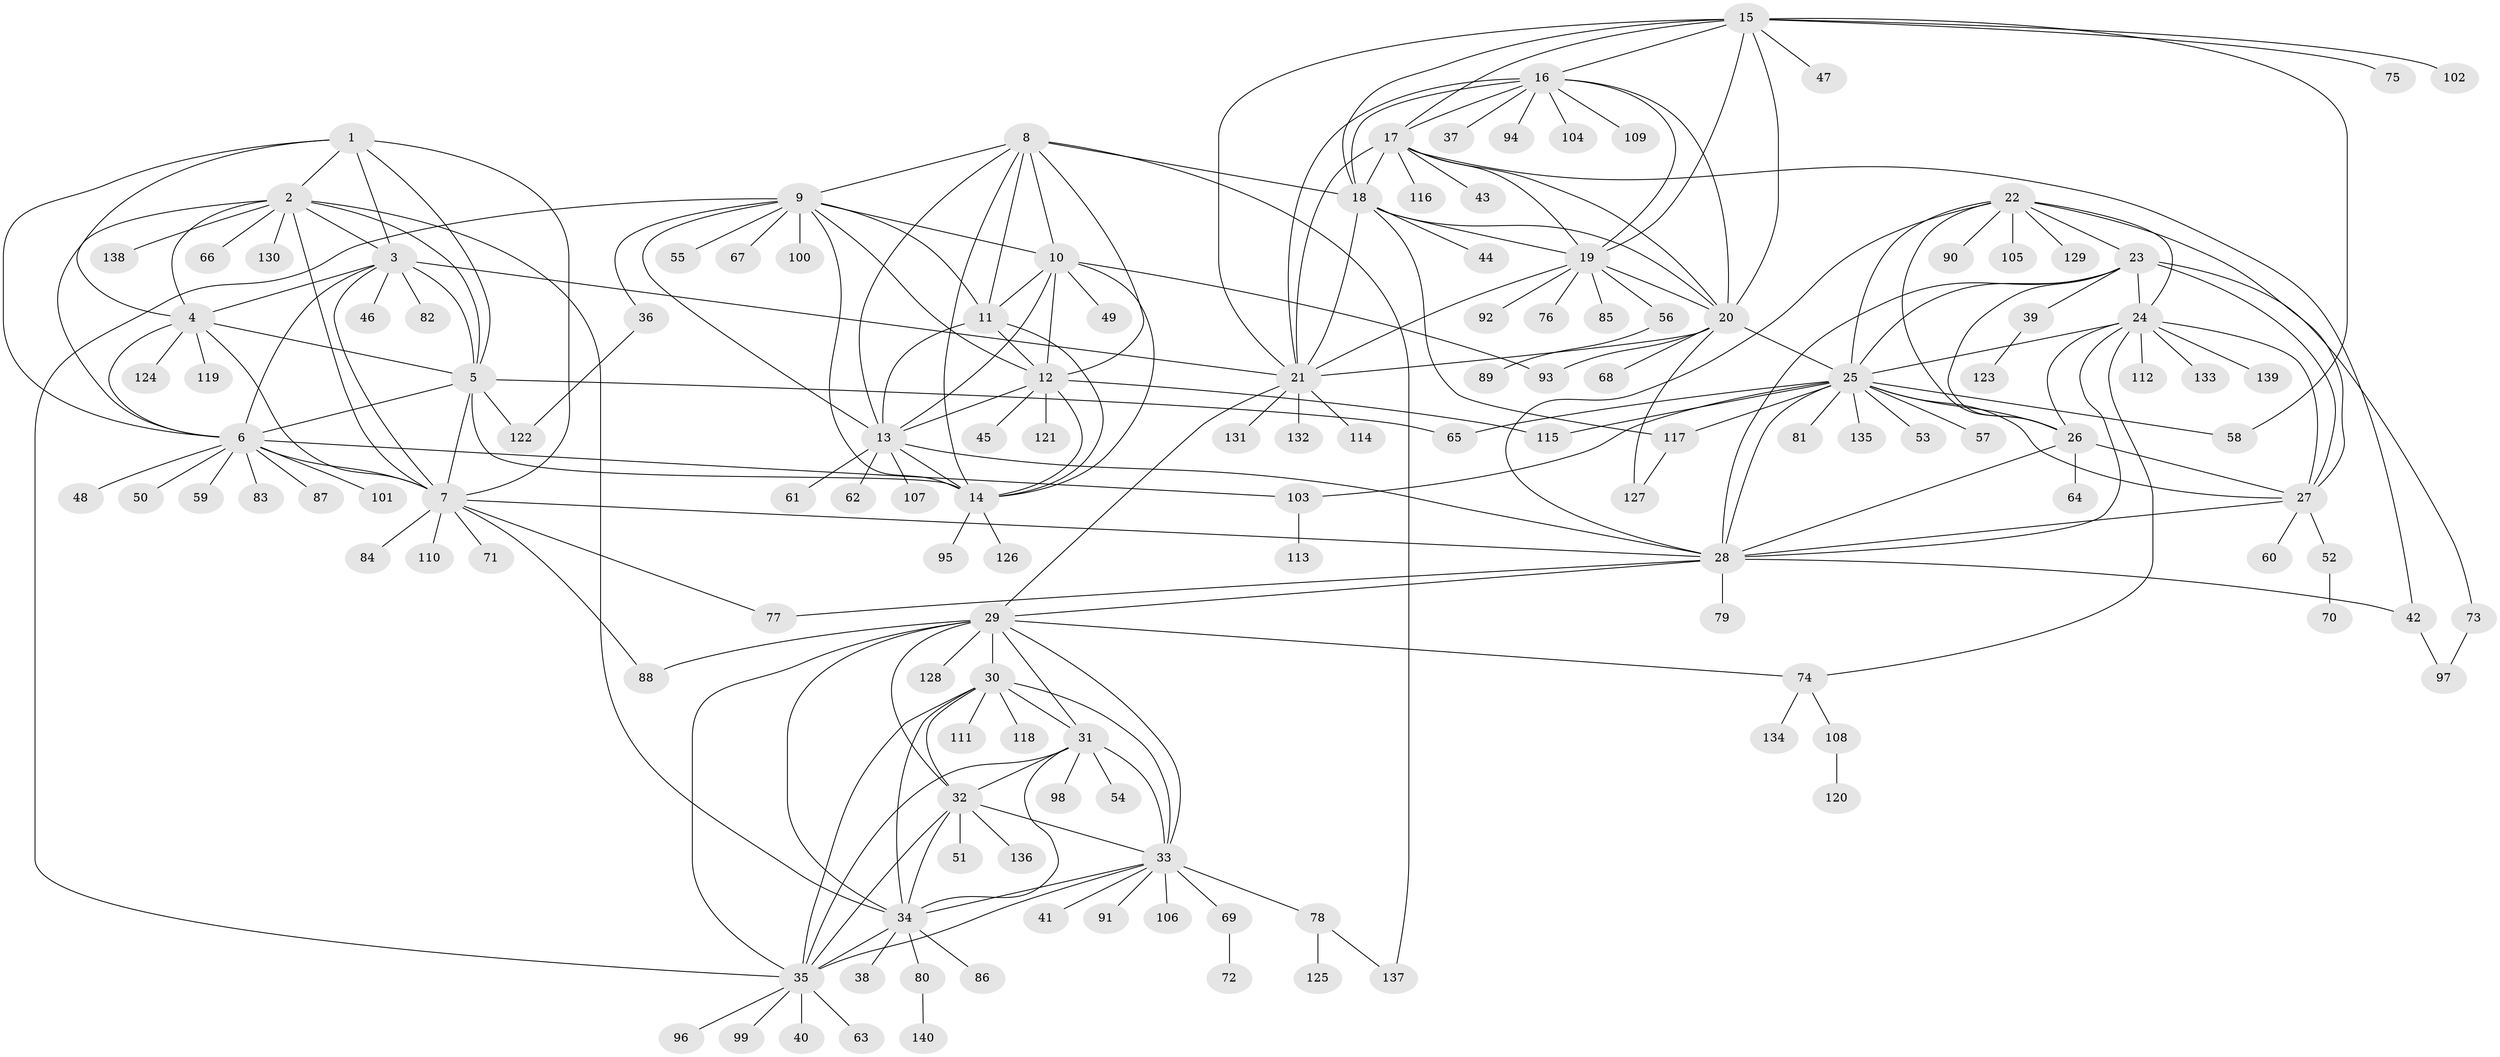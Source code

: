 // Generated by graph-tools (version 1.1) at 2025/37/03/09/25 02:37:23]
// undirected, 140 vertices, 234 edges
graph export_dot {
graph [start="1"]
  node [color=gray90,style=filled];
  1;
  2;
  3;
  4;
  5;
  6;
  7;
  8;
  9;
  10;
  11;
  12;
  13;
  14;
  15;
  16;
  17;
  18;
  19;
  20;
  21;
  22;
  23;
  24;
  25;
  26;
  27;
  28;
  29;
  30;
  31;
  32;
  33;
  34;
  35;
  36;
  37;
  38;
  39;
  40;
  41;
  42;
  43;
  44;
  45;
  46;
  47;
  48;
  49;
  50;
  51;
  52;
  53;
  54;
  55;
  56;
  57;
  58;
  59;
  60;
  61;
  62;
  63;
  64;
  65;
  66;
  67;
  68;
  69;
  70;
  71;
  72;
  73;
  74;
  75;
  76;
  77;
  78;
  79;
  80;
  81;
  82;
  83;
  84;
  85;
  86;
  87;
  88;
  89;
  90;
  91;
  92;
  93;
  94;
  95;
  96;
  97;
  98;
  99;
  100;
  101;
  102;
  103;
  104;
  105;
  106;
  107;
  108;
  109;
  110;
  111;
  112;
  113;
  114;
  115;
  116;
  117;
  118;
  119;
  120;
  121;
  122;
  123;
  124;
  125;
  126;
  127;
  128;
  129;
  130;
  131;
  132;
  133;
  134;
  135;
  136;
  137;
  138;
  139;
  140;
  1 -- 2;
  1 -- 3;
  1 -- 4;
  1 -- 5;
  1 -- 6;
  1 -- 7;
  2 -- 3;
  2 -- 4;
  2 -- 5;
  2 -- 6;
  2 -- 7;
  2 -- 34;
  2 -- 66;
  2 -- 130;
  2 -- 138;
  3 -- 4;
  3 -- 5;
  3 -- 6;
  3 -- 7;
  3 -- 21;
  3 -- 46;
  3 -- 82;
  4 -- 5;
  4 -- 6;
  4 -- 7;
  4 -- 119;
  4 -- 124;
  5 -- 6;
  5 -- 7;
  5 -- 14;
  5 -- 65;
  5 -- 122;
  6 -- 7;
  6 -- 48;
  6 -- 50;
  6 -- 59;
  6 -- 83;
  6 -- 87;
  6 -- 101;
  6 -- 103;
  7 -- 28;
  7 -- 71;
  7 -- 77;
  7 -- 84;
  7 -- 88;
  7 -- 110;
  8 -- 9;
  8 -- 10;
  8 -- 11;
  8 -- 12;
  8 -- 13;
  8 -- 14;
  8 -- 18;
  8 -- 137;
  9 -- 10;
  9 -- 11;
  9 -- 12;
  9 -- 13;
  9 -- 14;
  9 -- 35;
  9 -- 36;
  9 -- 55;
  9 -- 67;
  9 -- 100;
  10 -- 11;
  10 -- 12;
  10 -- 13;
  10 -- 14;
  10 -- 49;
  10 -- 93;
  11 -- 12;
  11 -- 13;
  11 -- 14;
  12 -- 13;
  12 -- 14;
  12 -- 45;
  12 -- 115;
  12 -- 121;
  13 -- 14;
  13 -- 28;
  13 -- 61;
  13 -- 62;
  13 -- 107;
  14 -- 95;
  14 -- 126;
  15 -- 16;
  15 -- 17;
  15 -- 18;
  15 -- 19;
  15 -- 20;
  15 -- 21;
  15 -- 47;
  15 -- 58;
  15 -- 75;
  15 -- 102;
  16 -- 17;
  16 -- 18;
  16 -- 19;
  16 -- 20;
  16 -- 21;
  16 -- 37;
  16 -- 94;
  16 -- 104;
  16 -- 109;
  17 -- 18;
  17 -- 19;
  17 -- 20;
  17 -- 21;
  17 -- 42;
  17 -- 43;
  17 -- 116;
  18 -- 19;
  18 -- 20;
  18 -- 21;
  18 -- 44;
  18 -- 117;
  19 -- 20;
  19 -- 21;
  19 -- 56;
  19 -- 76;
  19 -- 85;
  19 -- 92;
  20 -- 21;
  20 -- 25;
  20 -- 68;
  20 -- 93;
  20 -- 127;
  21 -- 29;
  21 -- 114;
  21 -- 131;
  21 -- 132;
  22 -- 23;
  22 -- 24;
  22 -- 25;
  22 -- 26;
  22 -- 27;
  22 -- 28;
  22 -- 90;
  22 -- 105;
  22 -- 129;
  23 -- 24;
  23 -- 25;
  23 -- 26;
  23 -- 27;
  23 -- 28;
  23 -- 39;
  23 -- 73;
  24 -- 25;
  24 -- 26;
  24 -- 27;
  24 -- 28;
  24 -- 74;
  24 -- 112;
  24 -- 133;
  24 -- 139;
  25 -- 26;
  25 -- 27;
  25 -- 28;
  25 -- 53;
  25 -- 57;
  25 -- 58;
  25 -- 65;
  25 -- 81;
  25 -- 103;
  25 -- 115;
  25 -- 117;
  25 -- 135;
  26 -- 27;
  26 -- 28;
  26 -- 64;
  27 -- 28;
  27 -- 52;
  27 -- 60;
  28 -- 29;
  28 -- 42;
  28 -- 77;
  28 -- 79;
  29 -- 30;
  29 -- 31;
  29 -- 32;
  29 -- 33;
  29 -- 34;
  29 -- 35;
  29 -- 74;
  29 -- 88;
  29 -- 128;
  30 -- 31;
  30 -- 32;
  30 -- 33;
  30 -- 34;
  30 -- 35;
  30 -- 111;
  30 -- 118;
  31 -- 32;
  31 -- 33;
  31 -- 34;
  31 -- 35;
  31 -- 54;
  31 -- 98;
  32 -- 33;
  32 -- 34;
  32 -- 35;
  32 -- 51;
  32 -- 136;
  33 -- 34;
  33 -- 35;
  33 -- 41;
  33 -- 69;
  33 -- 78;
  33 -- 91;
  33 -- 106;
  34 -- 35;
  34 -- 38;
  34 -- 80;
  34 -- 86;
  35 -- 40;
  35 -- 63;
  35 -- 96;
  35 -- 99;
  36 -- 122;
  39 -- 123;
  42 -- 97;
  52 -- 70;
  56 -- 89;
  69 -- 72;
  73 -- 97;
  74 -- 108;
  74 -- 134;
  78 -- 125;
  78 -- 137;
  80 -- 140;
  103 -- 113;
  108 -- 120;
  117 -- 127;
}

